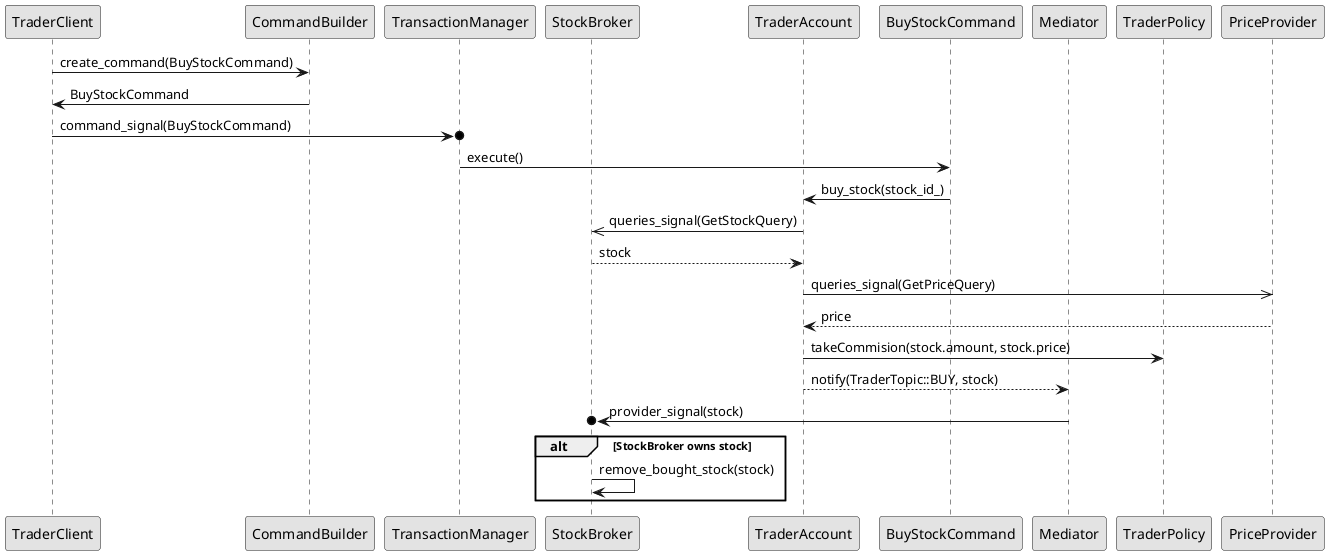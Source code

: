 @startuml StockMarketSequenceDiagramBuy
skinparam Monochrome true
skinparam Shadowing false

participant TraderClient 
participant CommandBuilder
participant TransactionManager  
participant StockBroker 
participant TraderAccount 
participant BuyStockCommand
participant Mediator 
participant TraderPolicy
participant PriceProvider 

TraderClient -> CommandBuilder: create_command(BuyStockCommand)
CommandBuilder -> TraderClient: BuyStockCommand
TraderClient ->o TransactionManager: command_signal(BuyStockCommand)
TransactionManager -> BuyStockCommand: execute()
BuyStockCommand -> TraderAccount: buy_stock(stock_id_)
TraderAccount ->> StockBroker: queries_signal(GetStockQuery)
StockBroker --> TraderAccount: stock 
TraderAccount ->> PriceProvider: queries_signal(GetPriceQuery) 
PriceProvider --> TraderAccount: price 
TraderAccount -> TraderPolicy: takeCommision(stock.amount, stock.price)
TraderAccount --> Mediator: notify(TraderTopic::BUY, stock) 
Mediator ->o StockBroker: provider_signal(stock)  
alt StockBroker owns stock 
    StockBroker -> StockBroker: remove_bought_stock(stock) 
end 
@enduml